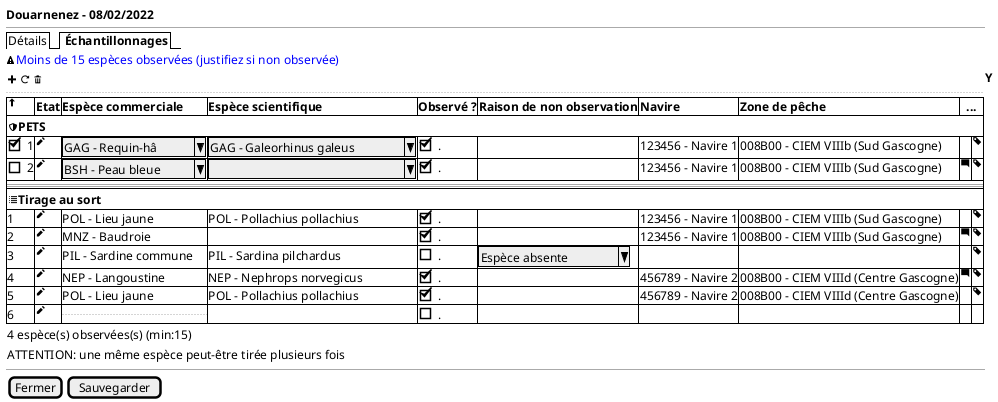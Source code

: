 @startsalt
{
<style>
saltDiagram {
}
</style>

  <b>Douarnenez - 08/02/2022
  --

  {/  Détails | <b> Échantillonnages}
  <&warning><font color=blue>Moins de 15 espèces observées (justifiez si non observée)

  { <&plus> <&reload> <&trash> } | <b>Y
  ..
	{#
	    <&arrow-thick-top> | <b>Etat | <b>Espèce commerciale | <b>Espèce scientifique  | <b>Observé ? | <b>Raison de non observation | <b>Navire | <b>Zone de pêche |  <b>  ... | *
         {
          <&shield><b>PETS
         } | * | * | * | * | * | * | * | * | * | * | *
        [X] 1 | <&pencil> | ^GAG - Requin-hâ ^ | ^GAG - Galeorhinus galeus^ | [X]. | . | 123456 - Navire 1 | 008B00 - CIEM VIIIb (Sud Gascogne) | . | <&tag>
        [] 2 | <&pencil> | ^BSH - Peau bleue^ | ^                        ^ | [X]. | . | 123456 - Navire 1 | 008B00 - CIEM VIIIb (Sud Gascogne) |  <&comment-square> | <&tag>
        == | * | * | * | * | * | * | * | * | * | *
         {
             <&list><b>Tirage au sort

         } | * | * | * | * | * | * | * | * | * | * | *
        1 | <&pencil> |POL - Lieu jaune | POL - Pollachius pollachius | [X]. | . | 123456 - Navire 1 | 008B00 - CIEM VIIIb (Sud Gascogne) | . | <&tag>
        2 | <&pencil> |MNZ - Baudroie | . |  [X]. | . | 123456 - Navire 1 | 008B00 - CIEM VIIIb (Sud Gascogne) |  <&comment-square> | <&tag>
        3 | <&pencil> |PIL - Sardine commune | PIL - Sardina pilchardus | [ ]. | ^ Espèce absente  ^  | . | . | . |  <&tag>
        4 | <&pencil> |NEP - Langoustine | NEP - Nephrops norvegicus | [X]. | . | 456789 - Navire 2 | 008B00 - CIEM VIIId (Centre Gascogne) |  <&comment-square> | <&tag>
        5 | <&pencil> |POL - Lieu jaune | POL - Pollachius pollachius | [X]. | . | 456789 - Navire 2 | 008B00 - CIEM VIIId (Centre Gascogne) | . | <&tag>
        6 | <&pencil> |... | . | [ ] . | . | . | . | .

    }
    { 4 espèce(s) observées(s) (min:15)  }

    { ATTENTION: une même espèce peut-être tirée plusieurs fois }
  --


  {
    [Fermer] | [Sauvegarder]
  }
}
@endsalt
